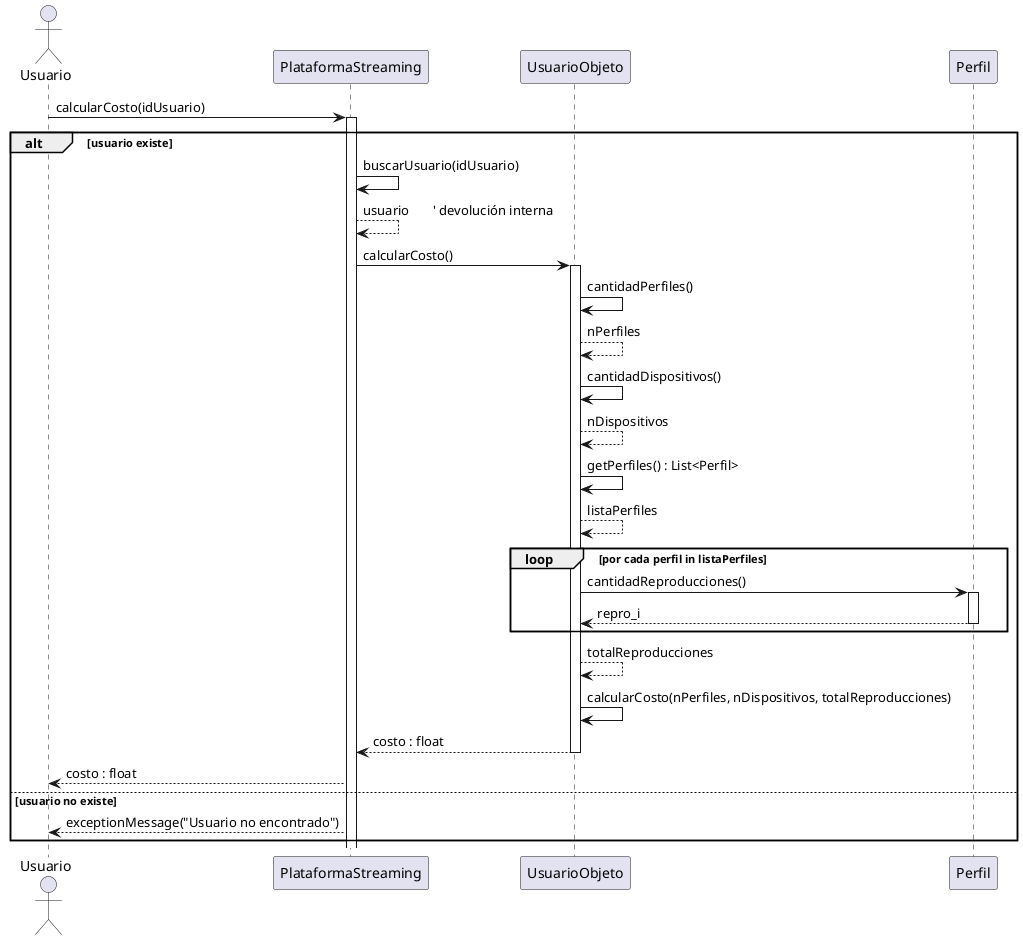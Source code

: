 @startuml
actor Usuario
participant PlataformaStreaming as PS
participant UsuarioObjeto       as U
participant Perfil           as P

Usuario -> PS : calcularCosto(idUsuario)
activate PS

alt usuario existe
  PS -> PS : buscarUsuario(idUsuario)
  PS --> PS : usuario       ' devolución interna

  PS -> U : calcularCosto()
  activate U

  U -> U : cantidadPerfiles()
  U --> U : nPerfiles

  U -> U : cantidadDispositivos()
  U --> U : nDispositivos

  U -> U : getPerfiles() : List<Perfil>
  U --> U : listaPerfiles
  loop por cada perfil in listaPerfiles
    U -> P : cantidadReproducciones()
    activate P
    P --> U : repro_i
    deactivate P
  end
  U --> U : totalReproducciones

  U -> U : calcularCosto(nPerfiles, nDispositivos, totalReproducciones)
  U --> PS : costo : float
  deactivate U

  PS --> Usuario : costo : float
else usuario no existe
  PS --> Usuario : exceptionMessage("Usuario no encontrado")
end

@enduml